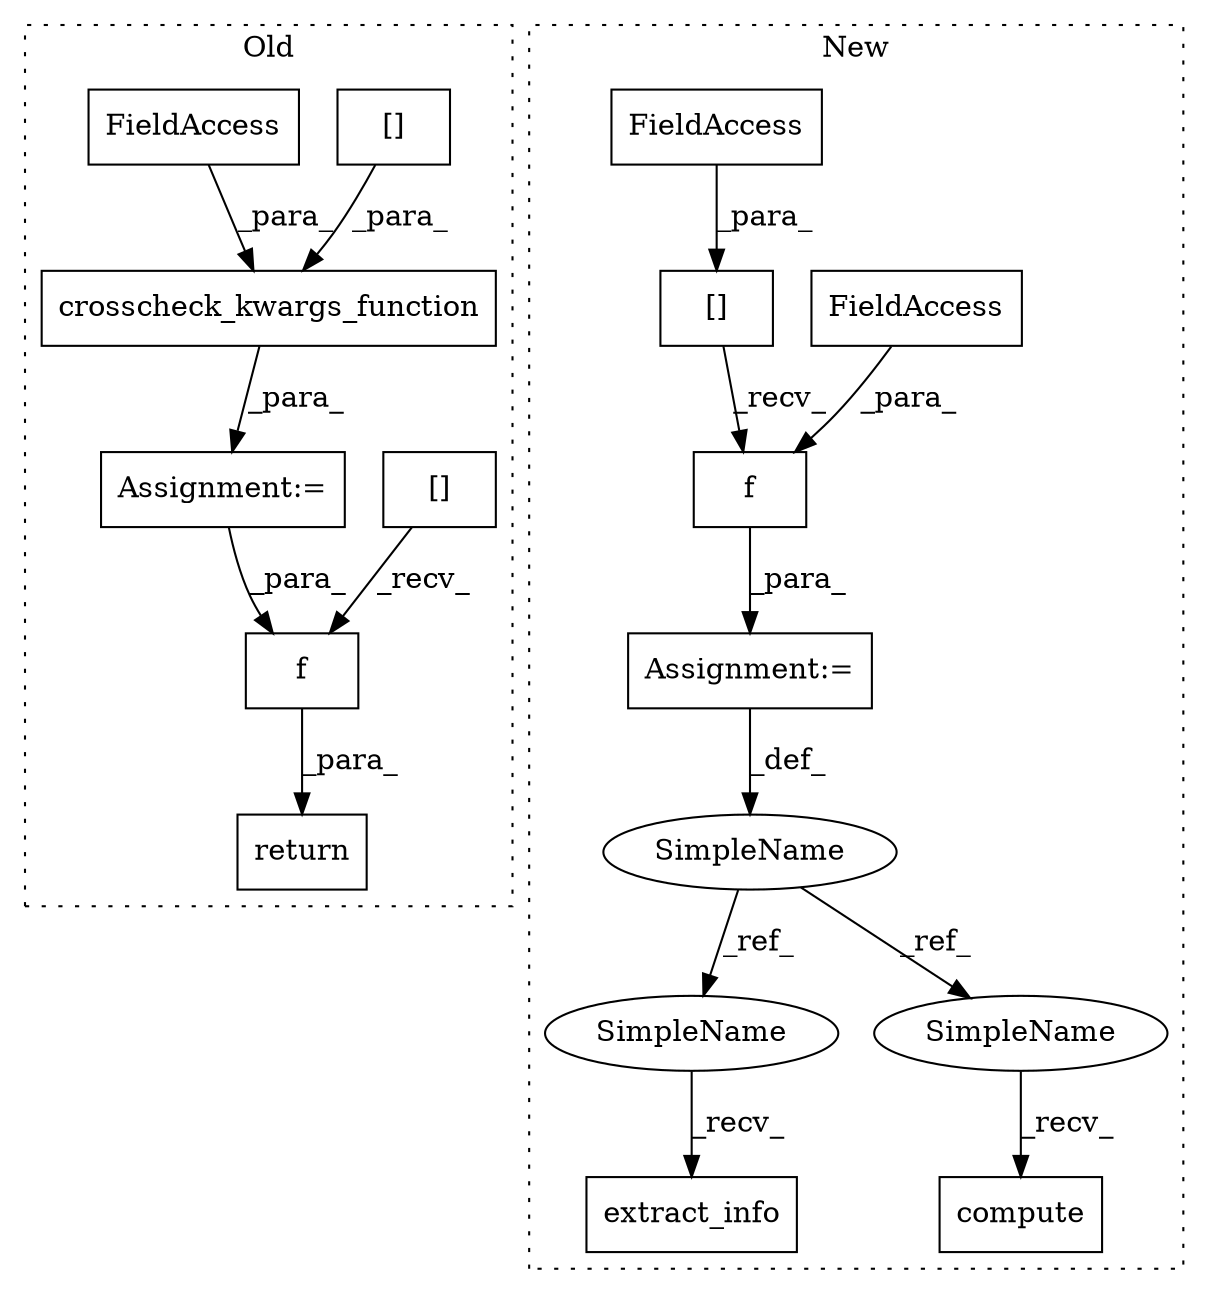 digraph G {
subgraph cluster0 {
1 [label="return" a="41" s="4300" l="7" shape="box"];
5 [label="f" a="32" s="4319,4331" l="2,1" shape="box"];
6 [label="[]" a="2" s="4307,4317" l="6,1" shape="box"];
9 [label="crosscheck_kwargs_function" a="32" s="4246,4291" l="27,1" shape="box"];
10 [label="[]" a="2" s="4280,4290" l="6,1" shape="box"];
12 [label="FieldAccess" a="22" s="4273" l="6" shape="box"];
15 [label="Assignment:=" a="7" s="4245" l="1" shape="box"];
label = "Old";
style="dotted";
}
subgraph cluster1 {
2 [label="compute" a="32" s="4229" l="9" shape="box"];
3 [label="SimpleName" a="42" s="4154" l="1" shape="ellipse"];
4 [label="extract_info" a="32" s="4198" l="14" shape="box"];
7 [label="f" a="32" s="4174,4187" l="2,1" shape="box"];
8 [label="[]" a="2" s="4156,4172" l="12,1" shape="box"];
11 [label="FieldAccess" a="22" s="4181" l="6" shape="box"];
13 [label="FieldAccess" a="22" s="4168" l="4" shape="box"];
14 [label="Assignment:=" a="7" s="4155" l="1" shape="box"];
16 [label="SimpleName" a="42" s="4196" l="1" shape="ellipse"];
17 [label="SimpleName" a="42" s="4227" l="1" shape="ellipse"];
label = "New";
style="dotted";
}
3 -> 16 [label="_ref_"];
3 -> 17 [label="_ref_"];
5 -> 1 [label="_para_"];
6 -> 5 [label="_recv_"];
7 -> 14 [label="_para_"];
8 -> 7 [label="_recv_"];
9 -> 15 [label="_para_"];
10 -> 9 [label="_para_"];
11 -> 7 [label="_para_"];
12 -> 9 [label="_para_"];
13 -> 8 [label="_para_"];
14 -> 3 [label="_def_"];
15 -> 5 [label="_para_"];
16 -> 4 [label="_recv_"];
17 -> 2 [label="_recv_"];
}